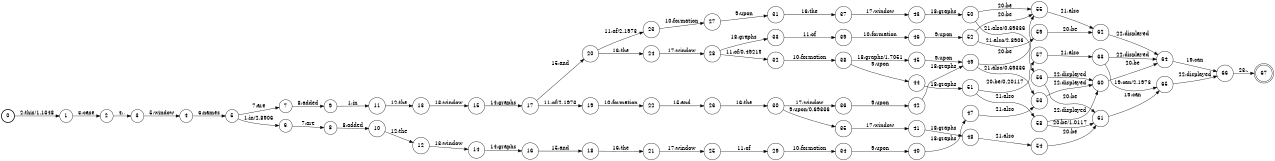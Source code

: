 digraph FST {
rankdir = LR;
size = "8.5,11";
label = "";
center = 1;
orientation = Portrait;
ranksep = "0.4";
nodesep = "0.25";
0 [label = "0", shape = circle, style = bold, fontsize = 14]
	0 -> 1 [label = "2:this/1.1348", fontsize = 14];
1 [label = "1", shape = circle, style = solid, fontsize = 14]
	1 -> 2 [label = "3:case", fontsize = 14];
2 [label = "2", shape = circle, style = solid, fontsize = 14]
	2 -> 3 [label = "4:,", fontsize = 14];
3 [label = "3", shape = circle, style = solid, fontsize = 14]
	3 -> 4 [label = "5:window", fontsize = 14];
4 [label = "4", shape = circle, style = solid, fontsize = 14]
	4 -> 5 [label = "6:names", fontsize = 14];
5 [label = "5", shape = circle, style = solid, fontsize = 14]
	5 -> 6 [label = "1:in/2.8906", fontsize = 14];
	5 -> 7 [label = "7:are", fontsize = 14];
6 [label = "6", shape = circle, style = solid, fontsize = 14]
	6 -> 8 [label = "7:are", fontsize = 14];
7 [label = "7", shape = circle, style = solid, fontsize = 14]
	7 -> 9 [label = "8:added", fontsize = 14];
8 [label = "8", shape = circle, style = solid, fontsize = 14]
	8 -> 10 [label = "8:added", fontsize = 14];
9 [label = "9", shape = circle, style = solid, fontsize = 14]
	9 -> 11 [label = "1:in", fontsize = 14];
10 [label = "10", shape = circle, style = solid, fontsize = 14]
	10 -> 12 [label = "12:the", fontsize = 14];
11 [label = "11", shape = circle, style = solid, fontsize = 14]
	11 -> 13 [label = "12:the", fontsize = 14];
12 [label = "12", shape = circle, style = solid, fontsize = 14]
	12 -> 14 [label = "13:window", fontsize = 14];
13 [label = "13", shape = circle, style = solid, fontsize = 14]
	13 -> 15 [label = "13:window", fontsize = 14];
14 [label = "14", shape = circle, style = solid, fontsize = 14]
	14 -> 16 [label = "14:graphs", fontsize = 14];
15 [label = "15", shape = circle, style = solid, fontsize = 14]
	15 -> 17 [label = "14:graphs", fontsize = 14];
16 [label = "16", shape = circle, style = solid, fontsize = 14]
	16 -> 18 [label = "15:and", fontsize = 14];
17 [label = "17", shape = circle, style = solid, fontsize = 14]
	17 -> 19 [label = "11:of/2.1973", fontsize = 14];
	17 -> 20 [label = "15:and", fontsize = 14];
18 [label = "18", shape = circle, style = solid, fontsize = 14]
	18 -> 21 [label = "16:the", fontsize = 14];
19 [label = "19", shape = circle, style = solid, fontsize = 14]
	19 -> 22 [label = "10:formation", fontsize = 14];
20 [label = "20", shape = circle, style = solid, fontsize = 14]
	20 -> 23 [label = "11:of/2.1973", fontsize = 14];
	20 -> 24 [label = "16:the", fontsize = 14];
21 [label = "21", shape = circle, style = solid, fontsize = 14]
	21 -> 25 [label = "17:window", fontsize = 14];
22 [label = "22", shape = circle, style = solid, fontsize = 14]
	22 -> 26 [label = "15:and", fontsize = 14];
23 [label = "23", shape = circle, style = solid, fontsize = 14]
	23 -> 27 [label = "10:formation", fontsize = 14];
24 [label = "24", shape = circle, style = solid, fontsize = 14]
	24 -> 28 [label = "17:window", fontsize = 14];
25 [label = "25", shape = circle, style = solid, fontsize = 14]
	25 -> 29 [label = "11:of", fontsize = 14];
26 [label = "26", shape = circle, style = solid, fontsize = 14]
	26 -> 30 [label = "16:the", fontsize = 14];
27 [label = "27", shape = circle, style = solid, fontsize = 14]
	27 -> 31 [label = "9:upon", fontsize = 14];
28 [label = "28", shape = circle, style = solid, fontsize = 14]
	28 -> 32 [label = "11:of/0.49219", fontsize = 14];
	28 -> 33 [label = "18:graphs", fontsize = 14];
29 [label = "29", shape = circle, style = solid, fontsize = 14]
	29 -> 34 [label = "10:formation", fontsize = 14];
30 [label = "30", shape = circle, style = solid, fontsize = 14]
	30 -> 36 [label = "17:window", fontsize = 14];
	30 -> 35 [label = "9:upon/0.69336", fontsize = 14];
31 [label = "31", shape = circle, style = solid, fontsize = 14]
	31 -> 37 [label = "16:the", fontsize = 14];
32 [label = "32", shape = circle, style = solid, fontsize = 14]
	32 -> 38 [label = "10:formation", fontsize = 14];
33 [label = "33", shape = circle, style = solid, fontsize = 14]
	33 -> 39 [label = "11:of", fontsize = 14];
34 [label = "34", shape = circle, style = solid, fontsize = 14]
	34 -> 40 [label = "9:upon", fontsize = 14];
35 [label = "35", shape = circle, style = solid, fontsize = 14]
	35 -> 41 [label = "17:window", fontsize = 14];
36 [label = "36", shape = circle, style = solid, fontsize = 14]
	36 -> 42 [label = "9:upon", fontsize = 14];
37 [label = "37", shape = circle, style = solid, fontsize = 14]
	37 -> 43 [label = "17:window", fontsize = 14];
38 [label = "38", shape = circle, style = solid, fontsize = 14]
	38 -> 44 [label = "9:upon", fontsize = 14];
	38 -> 45 [label = "18:graphs/1.7051", fontsize = 14];
39 [label = "39", shape = circle, style = solid, fontsize = 14]
	39 -> 46 [label = "10:formation", fontsize = 14];
40 [label = "40", shape = circle, style = solid, fontsize = 14]
	40 -> 47 [label = "18:graphs", fontsize = 14];
41 [label = "41", shape = circle, style = solid, fontsize = 14]
	41 -> 48 [label = "18:graphs", fontsize = 14];
42 [label = "42", shape = circle, style = solid, fontsize = 14]
	42 -> 49 [label = "18:graphs", fontsize = 14];
43 [label = "43", shape = circle, style = solid, fontsize = 14]
	43 -> 50 [label = "18:graphs", fontsize = 14];
44 [label = "44", shape = circle, style = solid, fontsize = 14]
	44 -> 51 [label = "18:graphs", fontsize = 14];
45 [label = "45", shape = circle, style = solid, fontsize = 14]
	45 -> 49 [label = "9:upon", fontsize = 14];
46 [label = "46", shape = circle, style = solid, fontsize = 14]
	46 -> 52 [label = "9:upon", fontsize = 14];
47 [label = "47", shape = circle, style = solid, fontsize = 14]
	47 -> 53 [label = "21:also", fontsize = 14];
48 [label = "48", shape = circle, style = solid, fontsize = 14]
	48 -> 54 [label = "21:also", fontsize = 14];
49 [label = "49", shape = circle, style = solid, fontsize = 14]
	49 -> 55 [label = "20:be", fontsize = 14];
	49 -> 53 [label = "21:also/0.69336", fontsize = 14];
50 [label = "50", shape = circle, style = solid, fontsize = 14]
	50 -> 55 [label = "20:be", fontsize = 14];
	50 -> 56 [label = "21:also/0.69336", fontsize = 14];
51 [label = "51", shape = circle, style = solid, fontsize = 14]
	51 -> 57 [label = "20:be/0.20117", fontsize = 14];
	51 -> 58 [label = "21:also", fontsize = 14];
52 [label = "52", shape = circle, style = solid, fontsize = 14]
	52 -> 55 [label = "20:be", fontsize = 14];
	52 -> 59 [label = "21:also/2.8906", fontsize = 14];
53 [label = "53", shape = circle, style = solid, fontsize = 14]
	53 -> 60 [label = "22:displayed", fontsize = 14];
54 [label = "54", shape = circle, style = solid, fontsize = 14]
	54 -> 61 [label = "20:be", fontsize = 14];
55 [label = "55", shape = circle, style = solid, fontsize = 14]
	55 -> 62 [label = "21:also", fontsize = 14];
56 [label = "56", shape = circle, style = solid, fontsize = 14]
	56 -> 61 [label = "20:be", fontsize = 14];
	56 -> 60 [label = "22:displayed", fontsize = 14];
57 [label = "57", shape = circle, style = solid, fontsize = 14]
	57 -> 63 [label = "21:also", fontsize = 14];
58 [label = "58", shape = circle, style = solid, fontsize = 14]
	58 -> 61 [label = "20:be/1.0117", fontsize = 14];
	58 -> 60 [label = "22:displayed", fontsize = 14];
59 [label = "59", shape = circle, style = solid, fontsize = 14]
	59 -> 62 [label = "20:be", fontsize = 14];
60 [label = "60", shape = circle, style = solid, fontsize = 14]
	60 -> 64 [label = "20:be", fontsize = 14];
61 [label = "61", shape = circle, style = solid, fontsize = 14]
	61 -> 65 [label = "19:can", fontsize = 14];
62 [label = "62", shape = circle, style = solid, fontsize = 14]
	62 -> 64 [label = "22:displayed", fontsize = 14];
63 [label = "63", shape = circle, style = solid, fontsize = 14]
	63 -> 65 [label = "19:can/2.1973", fontsize = 14];
	63 -> 64 [label = "22:displayed", fontsize = 14];
64 [label = "64", shape = circle, style = solid, fontsize = 14]
	64 -> 66 [label = "19:can", fontsize = 14];
65 [label = "65", shape = circle, style = solid, fontsize = 14]
	65 -> 66 [label = "22:displayed", fontsize = 14];
66 [label = "66", shape = circle, style = solid, fontsize = 14]
	66 -> 67 [label = "23:.", fontsize = 14];
67 [label = "67", shape = doublecircle, style = solid, fontsize = 14]
}
